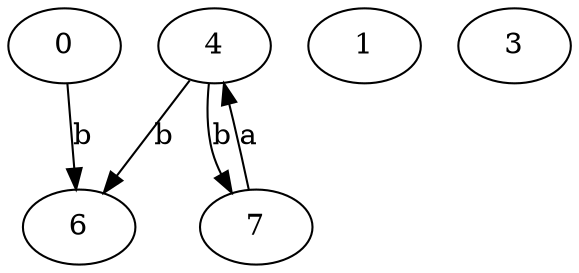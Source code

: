 strict digraph  {
0;
1;
3;
4;
6;
7;
0 -> 6  [label=b];
4 -> 6  [label=b];
4 -> 7  [label=b];
7 -> 4  [label=a];
}

